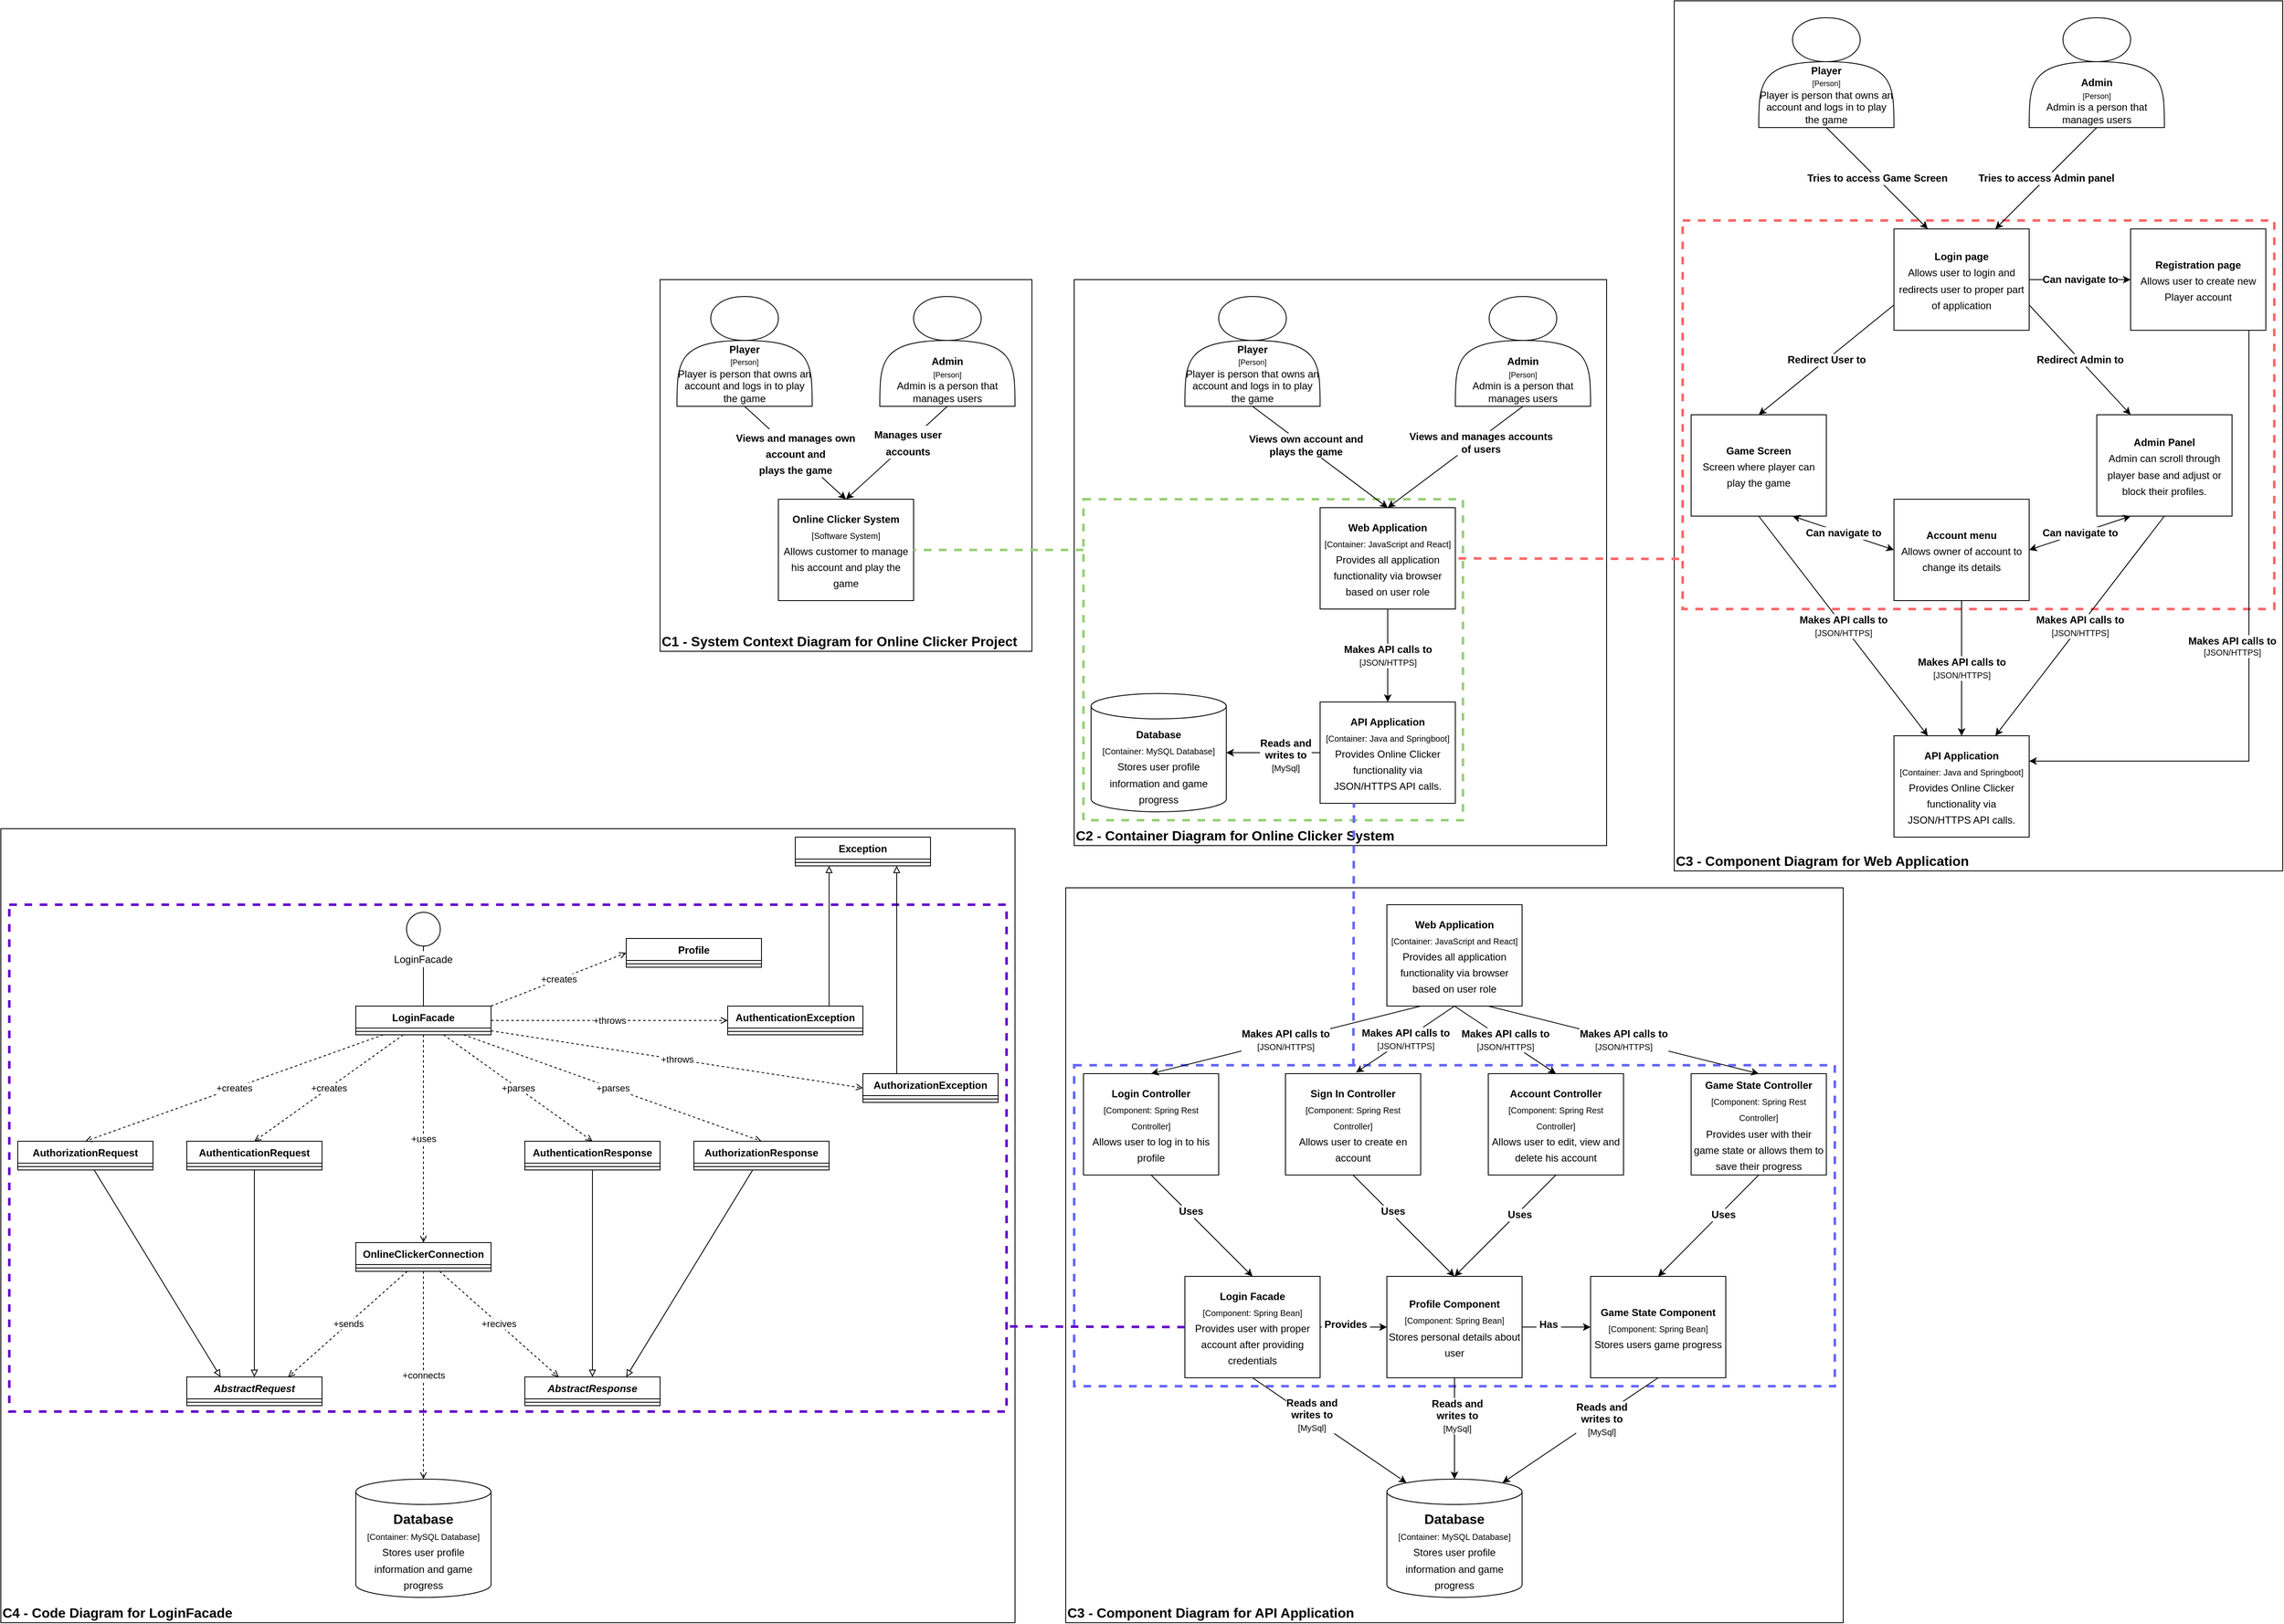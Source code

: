 <mxfile version="15.3.7" type="github">
  <diagram id="0ISwzXjFNcdZjciZv7q1" name="Page-1">
    <mxGraphModel dx="3197" dy="2492" grid="1" gridSize="10" guides="1" tooltips="1" connect="1" arrows="1" fold="1" page="1" pageScale="1" pageWidth="827" pageHeight="1169" math="0" shadow="0">
      <root>
        <mxCell id="0" />
        <mxCell id="1" parent="0" />
        <mxCell id="E9D85HZZWxFbsJ8gUxLa-62" value="&lt;span style=&quot;font-weight: 700&quot;&gt;C4 - Code Diagram for LoginFacade&lt;/span&gt;" style="rounded=0;whiteSpace=wrap;html=1;fontSize=16;fillColor=none;verticalAlign=bottom;align=left;" parent="1" vertex="1">
          <mxGeometry x="-640" y="670" width="1200" height="940" as="geometry" />
        </mxCell>
        <mxCell id="E9D85HZZWxFbsJ8gUxLa-61" value="" style="rounded=0;whiteSpace=wrap;html=1;fontSize=12;fillColor=none;verticalAlign=bottom;dashed=1;strokeColor=#6600CC;strokeWidth=3;" parent="1" vertex="1">
          <mxGeometry x="-630" y="760" width="1180" height="600" as="geometry" />
        </mxCell>
        <mxCell id="sYi6YhOPWc63ynp0zuxQ-149" value="&lt;span style=&quot;font-weight: 700&quot;&gt;C3 - Component Diagram for Web Application&amp;nbsp;&lt;/span&gt;" style="rounded=0;whiteSpace=wrap;html=1;fontSize=16;fillColor=none;verticalAlign=bottom;align=left;" parent="1" vertex="1">
          <mxGeometry x="1340" y="-310" width="720" height="1030" as="geometry" />
        </mxCell>
        <mxCell id="sYi6YhOPWc63ynp0zuxQ-147" value="" style="rounded=0;whiteSpace=wrap;html=1;fontSize=12;fillColor=none;verticalAlign=bottom;dashed=1;strokeColor=#FF6666;strokeWidth=3;" parent="1" vertex="1">
          <mxGeometry x="1350" y="-50" width="700" height="460" as="geometry" />
        </mxCell>
        <mxCell id="sYi6YhOPWc63ynp0zuxQ-122" value="&lt;span style=&quot;font-weight: 700&quot;&gt;C3 - Component Diagram for API Application&lt;/span&gt;" style="rounded=0;whiteSpace=wrap;html=1;fontSize=16;fillColor=none;verticalAlign=bottom;align=left;" parent="1" vertex="1">
          <mxGeometry x="620" y="740" width="920" height="870" as="geometry" />
        </mxCell>
        <mxCell id="sYi6YhOPWc63ynp0zuxQ-120" value="" style="rounded=0;whiteSpace=wrap;html=1;fontSize=12;fillColor=none;verticalAlign=bottom;dashed=1;strokeColor=#6666FF;strokeWidth=3;" parent="1" vertex="1">
          <mxGeometry x="630" y="950" width="900" height="380" as="geometry" />
        </mxCell>
        <mxCell id="sYi6YhOPWc63ynp0zuxQ-25" value="&lt;span style=&quot;font-weight: 700&quot;&gt;C2 - Container Diagram for Online Clicker System&lt;/span&gt;" style="rounded=0;whiteSpace=wrap;html=1;fontSize=16;fillColor=none;verticalAlign=bottom;align=left;" parent="1" vertex="1">
          <mxGeometry x="630" y="20" width="630" height="670" as="geometry" />
        </mxCell>
        <mxCell id="sYi6YhOPWc63ynp0zuxQ-30" value="" style="rounded=0;whiteSpace=wrap;html=1;fontSize=12;fillColor=none;verticalAlign=bottom;dashed=1;strokeColor=#97D077;strokeWidth=3;" parent="1" vertex="1">
          <mxGeometry x="641" y="280" width="449" height="380" as="geometry" />
        </mxCell>
        <mxCell id="sYi6YhOPWc63ynp0zuxQ-7" value="&lt;span style=&quot;font-weight: 700&quot;&gt;C1 - System Context Diagram for Online Clicker Project&lt;/span&gt;" style="rounded=0;whiteSpace=wrap;html=1;fontSize=16;fillColor=none;verticalAlign=bottom;align=left;" parent="1" vertex="1">
          <mxGeometry x="140" y="20" width="440" height="440" as="geometry" />
        </mxCell>
        <mxCell id="sYi6YhOPWc63ynp0zuxQ-5" value="&lt;font style=&quot;font-size: 12px&quot;&gt;&lt;b&gt;Views and manages own&lt;br&gt;account and &lt;br&gt;plays the game&lt;/b&gt;&lt;/font&gt;" style="rounded=0;orthogonalLoop=1;jettySize=auto;html=1;entryX=0.5;entryY=0;entryDx=0;entryDy=0;fontSize=16;exitX=0.5;exitY=1;exitDx=0;exitDy=0;" parent="1" source="sYi6YhOPWc63ynp0zuxQ-1" target="sYi6YhOPWc63ynp0zuxQ-4" edge="1">
          <mxGeometry relative="1" as="geometry" />
        </mxCell>
        <mxCell id="sYi6YhOPWc63ynp0zuxQ-1" value="&lt;b&gt;Player&lt;br&gt;&lt;/b&gt;&lt;font style=&quot;font-size: 9px&quot;&gt;[Person]&lt;br&gt;&lt;/font&gt;Player is person that owns an account and logs in to play the game" style="shape=actor;whiteSpace=wrap;html=1;verticalAlign=bottom;" parent="1" vertex="1">
          <mxGeometry x="160" y="40" width="160" height="130" as="geometry" />
        </mxCell>
        <mxCell id="sYi6YhOPWc63ynp0zuxQ-4" value="&lt;font&gt;&lt;b&gt;&lt;span style=&quot;font-size: 12px&quot;&gt;Online Clicker System&lt;/span&gt;&lt;br&gt;&lt;/b&gt;&lt;font style=&quot;font-size: 10px&quot;&gt;[Software System]&lt;/font&gt;&lt;br&gt;&lt;span style=&quot;font-size: 12px&quot;&gt;Allows customer to manage his account and play the game&lt;/span&gt;&lt;/font&gt;" style="rounded=0;whiteSpace=wrap;html=1;fontSize=16;verticalAlign=middle;" parent="1" vertex="1">
          <mxGeometry x="280" y="280" width="160" height="120" as="geometry" />
        </mxCell>
        <mxCell id="sYi6YhOPWc63ynp0zuxQ-19" style="edgeStyle=none;rounded=0;orthogonalLoop=1;jettySize=auto;html=1;fontSize=12;exitX=0.5;exitY=1;exitDx=0;exitDy=0;entryX=0.5;entryY=0;entryDx=0;entryDy=0;" parent="1" source="sYi6YhOPWc63ynp0zuxQ-8" target="sYi6YhOPWc63ynp0zuxQ-9" edge="1">
          <mxGeometry relative="1" as="geometry">
            <mxPoint x="1090" y="90" as="targetPoint" />
          </mxGeometry>
        </mxCell>
        <mxCell id="sYi6YhOPWc63ynp0zuxQ-23" value="&lt;b&gt;Views own account and&lt;br&gt;plays the game&lt;br&gt;&lt;/b&gt;" style="edgeLabel;html=1;align=center;verticalAlign=middle;resizable=0;points=[];fontSize=12;" parent="sYi6YhOPWc63ynp0zuxQ-19" vertex="1" connectable="0">
          <mxGeometry x="-0.226" y="1" relative="1" as="geometry">
            <mxPoint as="offset" />
          </mxGeometry>
        </mxCell>
        <mxCell id="sYi6YhOPWc63ynp0zuxQ-8" value="&lt;b&gt;Player&lt;br&gt;&lt;/b&gt;&lt;font style=&quot;font-size: 9px&quot;&gt;[Person]&lt;br&gt;&lt;/font&gt;Player is person that owns an account and logs in to play the game" style="shape=actor;whiteSpace=wrap;html=1;verticalAlign=bottom;" parent="1" vertex="1">
          <mxGeometry x="761" y="40" width="160" height="130" as="geometry" />
        </mxCell>
        <mxCell id="sYi6YhOPWc63ynp0zuxQ-16" value="&lt;b&gt;Makes API calls to&lt;/b&gt;&lt;br&gt;&lt;font style=&quot;font-size: 10px&quot;&gt;[JSON/HTTPS]&lt;/font&gt;" style="edgeStyle=none;rounded=0;orthogonalLoop=1;jettySize=auto;html=1;entryX=0.5;entryY=0;entryDx=0;entryDy=0;fontSize=12;" parent="1" source="sYi6YhOPWc63ynp0zuxQ-9" target="sYi6YhOPWc63ynp0zuxQ-10" edge="1">
          <mxGeometry relative="1" as="geometry" />
        </mxCell>
        <mxCell id="sYi6YhOPWc63ynp0zuxQ-9" value="&lt;b&gt;&lt;font style=&quot;font-size: 12px&quot;&gt;Web Application&lt;/font&gt;&lt;/b&gt;&lt;br&gt;&lt;span style=&quot;font-size: 10px&quot;&gt;[Container: JavaScript and React]&lt;/span&gt;&lt;br&gt;&lt;font style=&quot;font-size: 12px&quot;&gt;Provides all application functionality via browser based on user role&lt;/font&gt;" style="rounded=0;whiteSpace=wrap;html=1;fontSize=16;verticalAlign=middle;" parent="1" vertex="1">
          <mxGeometry x="921" y="290" width="160" height="120" as="geometry" />
        </mxCell>
        <mxCell id="sYi6YhOPWc63ynp0zuxQ-21" style="edgeStyle=none;rounded=0;orthogonalLoop=1;jettySize=auto;html=1;entryX=1;entryY=0.5;entryDx=0;entryDy=0;entryPerimeter=0;fontSize=12;" parent="1" source="sYi6YhOPWc63ynp0zuxQ-10" target="sYi6YhOPWc63ynp0zuxQ-11" edge="1">
          <mxGeometry relative="1" as="geometry" />
        </mxCell>
        <mxCell id="sYi6YhOPWc63ynp0zuxQ-22" value="&lt;b&gt;Reads and&lt;/b&gt;&lt;br&gt;&lt;b&gt;writes to&lt;/b&gt;&lt;br&gt;&lt;font style=&quot;font-size: 10px&quot;&gt;[MySql]&lt;/font&gt;" style="edgeLabel;html=1;align=center;verticalAlign=middle;resizable=0;points=[];fontSize=12;" parent="sYi6YhOPWc63ynp0zuxQ-21" vertex="1" connectable="0">
          <mxGeometry x="-0.25" y="3" relative="1" as="geometry">
            <mxPoint as="offset" />
          </mxGeometry>
        </mxCell>
        <mxCell id="sYi6YhOPWc63ynp0zuxQ-10" value="&lt;span style=&quot;font-size: 12px&quot;&gt;&lt;b&gt;API Application&lt;/b&gt;&lt;/span&gt;&lt;br&gt;&lt;font style=&quot;font-size: 10px&quot;&gt;[Container: Java and Springboot]&lt;/font&gt;&lt;br&gt;&lt;span style=&quot;font-size: 12px&quot;&gt;Provides Online Clicker functionality via JSON/HTTPS API calls.&lt;/span&gt;" style="rounded=0;whiteSpace=wrap;html=1;fontSize=16;verticalAlign=middle;" parent="1" vertex="1">
          <mxGeometry x="921" y="520" width="160" height="120" as="geometry" />
        </mxCell>
        <mxCell id="sYi6YhOPWc63ynp0zuxQ-11" value="&lt;b&gt;&lt;font style=&quot;font-size: 12px&quot;&gt;Database&lt;/font&gt;&lt;/b&gt;&lt;br&gt;&lt;font style=&quot;font-size: 10px&quot;&gt;[Container: MySQL Database]&lt;/font&gt;&lt;br&gt;&lt;font style=&quot;font-size: 12px&quot;&gt;Stores user profile information and game progress&lt;/font&gt;" style="shape=cylinder3;whiteSpace=wrap;html=1;boundedLbl=1;backgroundOutline=1;size=15;fontSize=16;fillColor=none;verticalAlign=bottom;" parent="1" vertex="1">
          <mxGeometry x="650" y="510" width="160" height="140" as="geometry" />
        </mxCell>
        <mxCell id="sYi6YhOPWc63ynp0zuxQ-13" style="edgeStyle=none;rounded=0;orthogonalLoop=1;jettySize=auto;html=1;entryX=0.5;entryY=0;entryDx=0;entryDy=0;fontSize=16;exitX=0.5;exitY=1;exitDx=0;exitDy=0;" parent="1" source="sYi6YhOPWc63ynp0zuxQ-12" target="sYi6YhOPWc63ynp0zuxQ-4" edge="1">
          <mxGeometry relative="1" as="geometry" />
        </mxCell>
        <mxCell id="sYi6YhOPWc63ynp0zuxQ-14" value="&lt;font style=&quot;font-size: 12px&quot;&gt;&lt;b&gt;Manages user &lt;br&gt;accounts&lt;/b&gt;&lt;/font&gt;" style="edgeLabel;html=1;align=center;verticalAlign=middle;resizable=0;points=[];fontSize=16;" parent="sYi6YhOPWc63ynp0zuxQ-13" vertex="1" connectable="0">
          <mxGeometry x="-0.226" y="-1" relative="1" as="geometry">
            <mxPoint as="offset" />
          </mxGeometry>
        </mxCell>
        <mxCell id="sYi6YhOPWc63ynp0zuxQ-12" value="&lt;b&gt;Admin&lt;br&gt;&lt;/b&gt;&lt;font style=&quot;font-size: 9px&quot;&gt;[Person]&lt;br&gt;&lt;/font&gt;Admin is a person that manages users" style="shape=actor;whiteSpace=wrap;html=1;verticalAlign=bottom;" parent="1" vertex="1">
          <mxGeometry x="400" y="40" width="160" height="130" as="geometry" />
        </mxCell>
        <mxCell id="sYi6YhOPWc63ynp0zuxQ-20" style="edgeStyle=none;rounded=0;orthogonalLoop=1;jettySize=auto;html=1;entryX=0.5;entryY=0;entryDx=0;entryDy=0;fontSize=12;exitX=0.5;exitY=1;exitDx=0;exitDy=0;" parent="1" source="sYi6YhOPWc63ynp0zuxQ-15" target="sYi6YhOPWc63ynp0zuxQ-9" edge="1">
          <mxGeometry relative="1" as="geometry" />
        </mxCell>
        <mxCell id="sYi6YhOPWc63ynp0zuxQ-24" value="&lt;b&gt;Views and manages accounts&lt;br&gt;of users&lt;br&gt;&lt;/b&gt;" style="edgeLabel;html=1;align=center;verticalAlign=middle;resizable=0;points=[];fontSize=12;" parent="sYi6YhOPWc63ynp0zuxQ-20" vertex="1" connectable="0">
          <mxGeometry x="-0.346" y="4" relative="1" as="geometry">
            <mxPoint as="offset" />
          </mxGeometry>
        </mxCell>
        <mxCell id="sYi6YhOPWc63ynp0zuxQ-15" value="&lt;b&gt;Admin&lt;br&gt;&lt;/b&gt;&lt;font style=&quot;font-size: 9px&quot;&gt;[Person]&lt;br&gt;&lt;/font&gt;Admin is a person that manages users" style="shape=actor;whiteSpace=wrap;html=1;verticalAlign=bottom;" parent="1" vertex="1">
          <mxGeometry x="1081" y="40" width="160" height="130" as="geometry" />
        </mxCell>
        <mxCell id="sYi6YhOPWc63ynp0zuxQ-32" value="" style="endArrow=none;dashed=1;html=1;strokeWidth=3;fontSize=12;entryX=1;entryY=0.5;entryDx=0;entryDy=0;strokeColor=#97D077;" parent="1" target="sYi6YhOPWc63ynp0zuxQ-4" edge="1">
          <mxGeometry width="50" height="50" relative="1" as="geometry">
            <mxPoint x="641" y="340" as="sourcePoint" />
            <mxPoint x="880" y="440" as="targetPoint" />
          </mxGeometry>
        </mxCell>
        <mxCell id="sYi6YhOPWc63ynp0zuxQ-80" value="&lt;b&gt;Database&lt;/b&gt;&lt;br&gt;&lt;font style=&quot;font-size: 10px&quot;&gt;[Container: MySQL Database]&lt;/font&gt;&lt;br&gt;&lt;font style=&quot;font-size: 12px&quot;&gt;Stores user profile information and game progress&lt;/font&gt;" style="shape=cylinder3;whiteSpace=wrap;html=1;boundedLbl=1;backgroundOutline=1;size=15;fontSize=16;fillColor=none;verticalAlign=bottom;" parent="1" vertex="1">
          <mxGeometry x="1000" y="1440" width="160" height="140" as="geometry" />
        </mxCell>
        <mxCell id="sYi6YhOPWc63ynp0zuxQ-81" value="&lt;b&gt;&lt;font style=&quot;font-size: 12px&quot;&gt;Web Application&lt;/font&gt;&lt;/b&gt;&lt;br&gt;&lt;span style=&quot;font-size: 10px&quot;&gt;[Container: JavaScript and React]&lt;/span&gt;&lt;br&gt;&lt;font style=&quot;font-size: 12px&quot;&gt;Provides all application functionality via browser based on user role&lt;/font&gt;" style="rounded=0;whiteSpace=wrap;html=1;fontSize=16;verticalAlign=middle;" parent="1" vertex="1">
          <mxGeometry x="1000" y="760" width="160" height="120" as="geometry" />
        </mxCell>
        <mxCell id="sYi6YhOPWc63ynp0zuxQ-82" value="&lt;span style=&quot;font-size: 12px&quot;&gt;&lt;b&gt;Sign In Controller&lt;/b&gt;&lt;/span&gt;&lt;br&gt;&lt;span style=&quot;font-size: 10px&quot;&gt;[Component: Spring Rest Controller]&lt;/span&gt;&lt;br&gt;&lt;font style=&quot;font-size: 12px&quot;&gt;Allows user to create en account&lt;/font&gt;" style="rounded=0;whiteSpace=wrap;html=1;fontSize=16;verticalAlign=middle;" parent="1" vertex="1">
          <mxGeometry x="880" y="960" width="160" height="120" as="geometry" />
        </mxCell>
        <mxCell id="sYi6YhOPWc63ynp0zuxQ-83" value="&lt;span style=&quot;font-weight: bold ; font-size: 12px&quot;&gt;Login Controller&lt;/span&gt;&lt;br&gt;&lt;font style=&quot;font-size: 10px&quot;&gt;[Component: Spring Rest Controller]&lt;/font&gt;&lt;br&gt;&lt;span style=&quot;font-size: 12px&quot;&gt;Allows user to log in to his profile&lt;/span&gt;" style="rounded=0;whiteSpace=wrap;html=1;fontSize=16;verticalAlign=middle;" parent="1" vertex="1">
          <mxGeometry x="641" y="960" width="160" height="120" as="geometry" />
        </mxCell>
        <mxCell id="sYi6YhOPWc63ynp0zuxQ-84" value="&lt;span style=&quot;font-size: 12px&quot;&gt;&lt;b&gt;Game State Controller&lt;/b&gt;&lt;/span&gt;&lt;br&gt;&lt;font style=&quot;font-size: 10px&quot;&gt;[Component: Spring Rest Controller]&lt;/font&gt;&lt;br&gt;&lt;span style=&quot;font-size: 12px&quot;&gt;Provides user with their game state or allows them to save their progress&lt;/span&gt;" style="rounded=0;whiteSpace=wrap;html=1;fontSize=16;verticalAlign=middle;" parent="1" vertex="1">
          <mxGeometry x="1360" y="960" width="160" height="120" as="geometry" />
        </mxCell>
        <mxCell id="sYi6YhOPWc63ynp0zuxQ-85" value="&lt;span style=&quot;font-size: 12px&quot;&gt;&lt;b&gt;Login Facade&lt;/b&gt;&lt;/span&gt;&lt;br&gt;&lt;font style=&quot;font-size: 10px&quot;&gt;[Component: Spring Bean]&lt;/font&gt;&lt;br&gt;&lt;span style=&quot;font-size: 12px&quot;&gt;Provides user with proper account after providing credentials&lt;/span&gt;" style="rounded=0;whiteSpace=wrap;html=1;fontSize=16;verticalAlign=middle;" parent="1" vertex="1">
          <mxGeometry x="761" y="1200" width="160" height="120" as="geometry" />
        </mxCell>
        <mxCell id="sYi6YhOPWc63ynp0zuxQ-86" value="&lt;span style=&quot;font-size: 12px&quot;&gt;&lt;b&gt;Profile Component&lt;/b&gt;&lt;/span&gt;&lt;br&gt;&lt;font style=&quot;font-size: 10px&quot;&gt;[Component: Spring Bean]&lt;/font&gt;&lt;br&gt;&lt;span style=&quot;font-size: 12px&quot;&gt;Stores personal details about user&lt;/span&gt;" style="rounded=0;whiteSpace=wrap;html=1;fontSize=16;verticalAlign=middle;" parent="1" vertex="1">
          <mxGeometry x="1000" y="1200" width="160" height="120" as="geometry" />
        </mxCell>
        <mxCell id="sYi6YhOPWc63ynp0zuxQ-87" style="edgeStyle=none;rounded=0;orthogonalLoop=1;jettySize=auto;html=1;entryX=0.5;entryY=0;entryDx=0;entryDy=0;entryPerimeter=0;fontSize=12;exitX=0.5;exitY=1;exitDx=0;exitDy=0;" parent="1" source="sYi6YhOPWc63ynp0zuxQ-86" target="sYi6YhOPWc63ynp0zuxQ-80" edge="1">
          <mxGeometry relative="1" as="geometry">
            <mxPoint x="820" y="1450" as="sourcePoint" />
            <mxPoint x="641" y="1450" as="targetPoint" />
          </mxGeometry>
        </mxCell>
        <mxCell id="sYi6YhOPWc63ynp0zuxQ-88" value="&lt;b&gt;Reads and&lt;/b&gt;&lt;br&gt;&lt;b&gt;writes to&lt;/b&gt;&lt;br&gt;&lt;font style=&quot;font-size: 10px&quot;&gt;[MySql]&lt;/font&gt;" style="edgeLabel;html=1;align=center;verticalAlign=middle;resizable=0;points=[];fontSize=12;" parent="sYi6YhOPWc63ynp0zuxQ-87" vertex="1" connectable="0">
          <mxGeometry x="-0.25" y="3" relative="1" as="geometry">
            <mxPoint as="offset" />
          </mxGeometry>
        </mxCell>
        <mxCell id="sYi6YhOPWc63ynp0zuxQ-89" style="edgeStyle=none;rounded=0;orthogonalLoop=1;jettySize=auto;html=1;entryX=0.145;entryY=0;entryDx=0;entryDy=4.35;entryPerimeter=0;fontSize=12;exitX=0.5;exitY=1;exitDx=0;exitDy=0;" parent="1" source="sYi6YhOPWc63ynp0zuxQ-85" target="sYi6YhOPWc63ynp0zuxQ-80" edge="1">
          <mxGeometry relative="1" as="geometry">
            <mxPoint x="1210" y="1330" as="sourcePoint" />
            <mxPoint x="1126.8" y="1454.35" as="targetPoint" />
          </mxGeometry>
        </mxCell>
        <mxCell id="sYi6YhOPWc63ynp0zuxQ-90" value="&lt;b&gt;Reads and&lt;/b&gt;&lt;br&gt;&lt;b&gt;writes to&lt;/b&gt;&lt;br&gt;&lt;font style=&quot;font-size: 10px&quot;&gt;[MySql]&lt;/font&gt;" style="edgeLabel;html=1;align=center;verticalAlign=middle;resizable=0;points=[];fontSize=12;" parent="sYi6YhOPWc63ynp0zuxQ-89" vertex="1" connectable="0">
          <mxGeometry x="-0.25" y="3" relative="1" as="geometry">
            <mxPoint as="offset" />
          </mxGeometry>
        </mxCell>
        <mxCell id="sYi6YhOPWc63ynp0zuxQ-93" style="edgeStyle=none;rounded=0;orthogonalLoop=1;jettySize=auto;html=1;fontSize=12;exitX=0.5;exitY=1;exitDx=0;exitDy=0;entryX=0.5;entryY=0;entryDx=0;entryDy=0;" parent="1" source="sYi6YhOPWc63ynp0zuxQ-82" target="sYi6YhOPWc63ynp0zuxQ-86" edge="1">
          <mxGeometry relative="1" as="geometry">
            <mxPoint x="1210" y="1330" as="sourcePoint" />
            <mxPoint x="1200" y="1200" as="targetPoint" />
          </mxGeometry>
        </mxCell>
        <mxCell id="sYi6YhOPWc63ynp0zuxQ-94" value="&lt;b&gt;Uses&lt;/b&gt;" style="edgeLabel;html=1;align=center;verticalAlign=middle;resizable=0;points=[];fontSize=12;" parent="sYi6YhOPWc63ynp0zuxQ-93" vertex="1" connectable="0">
          <mxGeometry x="-0.25" y="3" relative="1" as="geometry">
            <mxPoint as="offset" />
          </mxGeometry>
        </mxCell>
        <mxCell id="sYi6YhOPWc63ynp0zuxQ-95" style="edgeStyle=none;rounded=0;orthogonalLoop=1;jettySize=auto;html=1;entryX=0.5;entryY=0;entryDx=0;entryDy=0;fontSize=12;exitX=0.5;exitY=1;exitDx=0;exitDy=0;" parent="1" source="sYi6YhOPWc63ynp0zuxQ-84" target="sYi6YhOPWc63ynp0zuxQ-99" edge="1">
          <mxGeometry relative="1" as="geometry">
            <mxPoint x="1220" y="1340" as="sourcePoint" />
            <mxPoint x="1136.8" y="1464.35" as="targetPoint" />
          </mxGeometry>
        </mxCell>
        <mxCell id="sYi6YhOPWc63ynp0zuxQ-96" value="&lt;b&gt;Uses&lt;/b&gt;" style="edgeLabel;html=1;align=center;verticalAlign=middle;resizable=0;points=[];fontSize=12;" parent="sYi6YhOPWc63ynp0zuxQ-95" vertex="1" connectable="0">
          <mxGeometry x="-0.25" y="3" relative="1" as="geometry">
            <mxPoint as="offset" />
          </mxGeometry>
        </mxCell>
        <mxCell id="sYi6YhOPWc63ynp0zuxQ-97" style="edgeStyle=none;rounded=0;orthogonalLoop=1;jettySize=auto;html=1;fontSize=12;exitX=0.5;exitY=1;exitDx=0;exitDy=0;entryX=0.5;entryY=0;entryDx=0;entryDy=0;" parent="1" source="sYi6YhOPWc63ynp0zuxQ-83" target="sYi6YhOPWc63ynp0zuxQ-85" edge="1">
          <mxGeometry relative="1" as="geometry">
            <mxPoint x="1230" y="1350" as="sourcePoint" />
            <mxPoint x="920" y="1200" as="targetPoint" />
          </mxGeometry>
        </mxCell>
        <mxCell id="sYi6YhOPWc63ynp0zuxQ-98" value="&lt;b&gt;Uses&lt;/b&gt;" style="edgeLabel;html=1;align=center;verticalAlign=middle;resizable=0;points=[];fontSize=12;" parent="sYi6YhOPWc63ynp0zuxQ-97" vertex="1" connectable="0">
          <mxGeometry x="-0.25" y="3" relative="1" as="geometry">
            <mxPoint as="offset" />
          </mxGeometry>
        </mxCell>
        <mxCell id="sYi6YhOPWc63ynp0zuxQ-99" value="&lt;span style=&quot;font-size: 12px&quot;&gt;&lt;b&gt;Game State Component&lt;/b&gt;&lt;/span&gt;&lt;br&gt;&lt;font style=&quot;font-size: 10px&quot;&gt;[Component: Spring Bean]&lt;/font&gt;&lt;br&gt;&lt;span style=&quot;font-size: 12px&quot;&gt;Stores users game progress&lt;/span&gt;" style="rounded=0;whiteSpace=wrap;html=1;fontSize=16;verticalAlign=middle;" parent="1" vertex="1">
          <mxGeometry x="1241" y="1200" width="160" height="120" as="geometry" />
        </mxCell>
        <mxCell id="sYi6YhOPWc63ynp0zuxQ-102" style="edgeStyle=none;rounded=0;orthogonalLoop=1;jettySize=auto;html=1;entryX=0.855;entryY=0;entryDx=0;entryDy=4.35;entryPerimeter=0;fontSize=12;exitX=0.5;exitY=1;exitDx=0;exitDy=0;" parent="1" source="sYi6YhOPWc63ynp0zuxQ-99" target="sYi6YhOPWc63ynp0zuxQ-80" edge="1">
          <mxGeometry relative="1" as="geometry">
            <mxPoint x="1317" y="1380" as="sourcePoint" />
            <mxPoint x="1320.66" y="1440" as="targetPoint" />
          </mxGeometry>
        </mxCell>
        <mxCell id="sYi6YhOPWc63ynp0zuxQ-103" value="&lt;b&gt;Reads and&lt;/b&gt;&lt;br&gt;&lt;b&gt;writes to&lt;/b&gt;&lt;br&gt;&lt;font style=&quot;font-size: 10px&quot;&gt;[MySql]&lt;/font&gt;" style="edgeLabel;html=1;align=center;verticalAlign=middle;resizable=0;points=[];fontSize=12;" parent="sYi6YhOPWc63ynp0zuxQ-102" vertex="1" connectable="0">
          <mxGeometry x="-0.25" y="3" relative="1" as="geometry">
            <mxPoint as="offset" />
          </mxGeometry>
        </mxCell>
        <mxCell id="sYi6YhOPWc63ynp0zuxQ-104" value="&lt;span style=&quot;font-size: 12px&quot;&gt;&lt;b&gt;Account Controller&lt;/b&gt;&lt;/span&gt;&lt;br&gt;&lt;font style=&quot;font-size: 10px&quot;&gt;[Component: Spring Rest Controller]&lt;/font&gt;&lt;br&gt;&lt;span style=&quot;font-size: 12px&quot;&gt;Allows user to edit, view and delete his account&lt;/span&gt;&lt;br&gt;" style="rounded=0;whiteSpace=wrap;html=1;fontSize=16;verticalAlign=middle;" parent="1" vertex="1">
          <mxGeometry x="1120" y="960" width="160" height="120" as="geometry" />
        </mxCell>
        <mxCell id="sYi6YhOPWc63ynp0zuxQ-105" style="edgeStyle=none;rounded=0;orthogonalLoop=1;jettySize=auto;html=1;fontSize=12;exitX=0.5;exitY=1;exitDx=0;exitDy=0;entryX=0.5;entryY=0;entryDx=0;entryDy=0;" parent="1" source="sYi6YhOPWc63ynp0zuxQ-104" target="sYi6YhOPWc63ynp0zuxQ-86" edge="1">
          <mxGeometry relative="1" as="geometry">
            <mxPoint x="970" y="1090" as="sourcePoint" />
            <mxPoint x="1090" y="1210" as="targetPoint" />
          </mxGeometry>
        </mxCell>
        <mxCell id="sYi6YhOPWc63ynp0zuxQ-106" value="&lt;b&gt;Uses&lt;/b&gt;" style="edgeLabel;html=1;align=center;verticalAlign=middle;resizable=0;points=[];fontSize=12;" parent="sYi6YhOPWc63ynp0zuxQ-105" vertex="1" connectable="0">
          <mxGeometry x="-0.25" y="3" relative="1" as="geometry">
            <mxPoint as="offset" />
          </mxGeometry>
        </mxCell>
        <mxCell id="sYi6YhOPWc63ynp0zuxQ-107" style="edgeStyle=none;rounded=0;orthogonalLoop=1;jettySize=auto;html=1;fontSize=12;exitX=1;exitY=0.5;exitDx=0;exitDy=0;entryX=0;entryY=0.5;entryDx=0;entryDy=0;" parent="1" source="sYi6YhOPWc63ynp0zuxQ-86" target="sYi6YhOPWc63ynp0zuxQ-99" edge="1">
          <mxGeometry relative="1" as="geometry">
            <mxPoint x="980" y="1100" as="sourcePoint" />
            <mxPoint x="1240" y="1260" as="targetPoint" />
          </mxGeometry>
        </mxCell>
        <mxCell id="sYi6YhOPWc63ynp0zuxQ-108" value="&lt;b&gt;&amp;nbsp;Has&amp;nbsp;&lt;/b&gt;" style="edgeLabel;html=1;align=center;verticalAlign=middle;resizable=0;points=[];fontSize=12;" parent="sYi6YhOPWc63ynp0zuxQ-107" vertex="1" connectable="0">
          <mxGeometry x="-0.25" y="3" relative="1" as="geometry">
            <mxPoint as="offset" />
          </mxGeometry>
        </mxCell>
        <mxCell id="sYi6YhOPWc63ynp0zuxQ-111" value="&lt;b&gt;Makes API calls to&lt;/b&gt;&lt;br&gt;&lt;font style=&quot;font-size: 10px&quot;&gt;[JSON/HTTPS]&lt;/font&gt;" style="edgeStyle=none;rounded=0;orthogonalLoop=1;jettySize=auto;html=1;entryX=0.5;entryY=0;entryDx=0;entryDy=0;fontSize=12;exitX=0.25;exitY=1;exitDx=0;exitDy=0;" parent="1" source="sYi6YhOPWc63ynp0zuxQ-81" target="sYi6YhOPWc63ynp0zuxQ-83" edge="1">
          <mxGeometry relative="1" as="geometry">
            <mxPoint x="1011" y="420" as="sourcePoint" />
            <mxPoint x="1011" y="530" as="targetPoint" />
          </mxGeometry>
        </mxCell>
        <mxCell id="sYi6YhOPWc63ynp0zuxQ-113" value="&lt;b&gt;Makes API calls to&lt;/b&gt;&lt;br&gt;&lt;font style=&quot;font-size: 10px&quot;&gt;[JSON/HTTPS]&lt;/font&gt;" style="edgeStyle=none;rounded=0;orthogonalLoop=1;jettySize=auto;html=1;entryX=0.522;entryY=-0.011;entryDx=0;entryDy=0;fontSize=12;exitX=0.5;exitY=1;exitDx=0;exitDy=0;entryPerimeter=0;" parent="1" source="sYi6YhOPWc63ynp0zuxQ-81" target="sYi6YhOPWc63ynp0zuxQ-82" edge="1">
          <mxGeometry relative="1" as="geometry">
            <mxPoint x="1080" y="930" as="sourcePoint" />
            <mxPoint x="731" y="970" as="targetPoint" />
          </mxGeometry>
        </mxCell>
        <mxCell id="sYi6YhOPWc63ynp0zuxQ-114" value="&lt;b&gt;Makes API calls to&lt;/b&gt;&lt;br&gt;&lt;font style=&quot;font-size: 10px&quot;&gt;[JSON/HTTPS]&lt;/font&gt;" style="edgeStyle=none;rounded=0;orthogonalLoop=1;jettySize=auto;html=1;entryX=0.5;entryY=0;entryDx=0;entryDy=0;fontSize=12;exitX=0.5;exitY=1;exitDx=0;exitDy=0;" parent="1" source="sYi6YhOPWc63ynp0zuxQ-81" target="sYi6YhOPWc63ynp0zuxQ-104" edge="1">
          <mxGeometry relative="1" as="geometry">
            <mxPoint x="1090" y="900" as="sourcePoint" />
            <mxPoint x="741" y="980" as="targetPoint" />
          </mxGeometry>
        </mxCell>
        <mxCell id="sYi6YhOPWc63ynp0zuxQ-115" value="&lt;b&gt;Makes API calls to&lt;/b&gt;&lt;br&gt;&lt;font style=&quot;font-size: 10px&quot;&gt;[JSON/HTTPS]&lt;/font&gt;" style="edgeStyle=none;rounded=0;orthogonalLoop=1;jettySize=auto;html=1;fontSize=12;exitX=0.75;exitY=1;exitDx=0;exitDy=0;entryX=0.5;entryY=0;entryDx=0;entryDy=0;" parent="1" source="sYi6YhOPWc63ynp0zuxQ-81" target="sYi6YhOPWc63ynp0zuxQ-84" edge="1">
          <mxGeometry relative="1" as="geometry">
            <mxPoint x="1070" y="910" as="sourcePoint" />
            <mxPoint x="1390" y="950" as="targetPoint" />
          </mxGeometry>
        </mxCell>
        <mxCell id="sYi6YhOPWc63ynp0zuxQ-117" style="edgeStyle=none;rounded=0;orthogonalLoop=1;jettySize=auto;html=1;fontSize=12;exitX=1;exitY=0.5;exitDx=0;exitDy=0;entryX=0;entryY=0.5;entryDx=0;entryDy=0;" parent="1" source="sYi6YhOPWc63ynp0zuxQ-85" target="sYi6YhOPWc63ynp0zuxQ-86" edge="1">
          <mxGeometry relative="1" as="geometry">
            <mxPoint x="1170" y="1270" as="sourcePoint" />
            <mxPoint x="1251" y="1270" as="targetPoint" />
          </mxGeometry>
        </mxCell>
        <mxCell id="sYi6YhOPWc63ynp0zuxQ-118" value="&lt;b&gt;&amp;nbsp;Provides&amp;nbsp;&lt;/b&gt;" style="edgeLabel;html=1;align=center;verticalAlign=middle;resizable=0;points=[];fontSize=12;" parent="sYi6YhOPWc63ynp0zuxQ-117" vertex="1" connectable="0">
          <mxGeometry x="-0.25" y="3" relative="1" as="geometry">
            <mxPoint as="offset" />
          </mxGeometry>
        </mxCell>
        <mxCell id="sYi6YhOPWc63ynp0zuxQ-121" value="" style="endArrow=none;dashed=1;html=1;strokeWidth=3;fontSize=12;entryX=0.25;entryY=1;entryDx=0;entryDy=0;strokeColor=#6666FF;exitX=0.367;exitY=0.003;exitDx=0;exitDy=0;exitPerimeter=0;" parent="1" source="sYi6YhOPWc63ynp0zuxQ-120" target="sYi6YhOPWc63ynp0zuxQ-10" edge="1">
          <mxGeometry width="50" height="50" relative="1" as="geometry">
            <mxPoint x="651" y="350" as="sourcePoint" />
            <mxPoint x="450" y="350" as="targetPoint" />
          </mxGeometry>
        </mxCell>
        <mxCell id="sYi6YhOPWc63ynp0zuxQ-125" value="&lt;b&gt;Admin&lt;br&gt;&lt;/b&gt;&lt;font style=&quot;font-size: 9px&quot;&gt;[Person]&lt;br&gt;&lt;/font&gt;Admin is a person that manages users" style="shape=actor;whiteSpace=wrap;html=1;verticalAlign=bottom;" parent="1" vertex="1">
          <mxGeometry x="1760" y="-290" width="160" height="130" as="geometry" />
        </mxCell>
        <mxCell id="sYi6YhOPWc63ynp0zuxQ-126" value="&lt;b&gt;Player&lt;br&gt;&lt;/b&gt;&lt;font style=&quot;font-size: 9px&quot;&gt;[Person]&lt;br&gt;&lt;/font&gt;Player is person that owns an account and logs in to play the game" style="shape=actor;whiteSpace=wrap;html=1;verticalAlign=bottom;" parent="1" vertex="1">
          <mxGeometry x="1440" y="-290" width="160" height="130" as="geometry" />
        </mxCell>
        <mxCell id="sYi6YhOPWc63ynp0zuxQ-127" value="&lt;span style=&quot;font-size: 12px&quot;&gt;&lt;b&gt;API Application&lt;/b&gt;&lt;/span&gt;&lt;br&gt;&lt;font style=&quot;font-size: 10px&quot;&gt;[Container: Java and Springboot]&lt;/font&gt;&lt;br&gt;&lt;span style=&quot;font-size: 12px&quot;&gt;Provides Online Clicker functionality via JSON/HTTPS API calls.&lt;/span&gt;" style="rounded=0;whiteSpace=wrap;html=1;fontSize=16;verticalAlign=middle;" parent="1" vertex="1">
          <mxGeometry x="1600" y="560" width="160" height="120" as="geometry" />
        </mxCell>
        <mxCell id="sYi6YhOPWc63ynp0zuxQ-128" value="&lt;b&gt;Makes API calls to&lt;/b&gt;&lt;br&gt;&lt;font style=&quot;font-size: 10px&quot;&gt;[JSON/HTTPS]&lt;/font&gt;" style="edgeStyle=none;rounded=0;orthogonalLoop=1;jettySize=auto;html=1;entryX=0.25;entryY=0;entryDx=0;entryDy=0;fontSize=12;exitX=0.5;exitY=1;exitDx=0;exitDy=0;" parent="1" source="sYi6YhOPWc63ynp0zuxQ-130" target="sYi6YhOPWc63ynp0zuxQ-127" edge="1">
          <mxGeometry relative="1" as="geometry">
            <mxPoint x="1490" y="430.0" as="sourcePoint" />
            <mxPoint x="1490" y="540.0" as="targetPoint" />
          </mxGeometry>
        </mxCell>
        <mxCell id="sYi6YhOPWc63ynp0zuxQ-129" value="&lt;span style=&quot;font-size: 12px&quot;&gt;&lt;b&gt;Login page&lt;/b&gt;&lt;br&gt;Allows user to login and redirects user to proper part of application&lt;br&gt;&lt;/span&gt;" style="rounded=0;whiteSpace=wrap;html=1;fontSize=16;verticalAlign=middle;" parent="1" vertex="1">
          <mxGeometry x="1600" y="-40" width="160" height="120" as="geometry" />
        </mxCell>
        <mxCell id="sYi6YhOPWc63ynp0zuxQ-130" value="&lt;span style=&quot;font-size: 12px&quot;&gt;&lt;b&gt;Game Screen&lt;/b&gt;&lt;br&gt;Screen where player can play the game&lt;br&gt;&lt;/span&gt;" style="rounded=0;whiteSpace=wrap;html=1;fontSize=16;verticalAlign=middle;" parent="1" vertex="1">
          <mxGeometry x="1360" y="180" width="160" height="120" as="geometry" />
        </mxCell>
        <mxCell id="sYi6YhOPWc63ynp0zuxQ-131" value="&lt;span style=&quot;font-size: 12px&quot;&gt;&lt;b&gt;Account menu&lt;/b&gt;&lt;br&gt;Allows owner of account to change its details&lt;br&gt;&lt;/span&gt;" style="rounded=0;whiteSpace=wrap;html=1;fontSize=16;verticalAlign=middle;" parent="1" vertex="1">
          <mxGeometry x="1600" y="280" width="160" height="120" as="geometry" />
        </mxCell>
        <mxCell id="sYi6YhOPWc63ynp0zuxQ-132" value="&lt;span style=&quot;font-size: 12px&quot;&gt;&lt;b&gt;Admin Panel&lt;/b&gt;&lt;br&gt;Admin can scroll through player base and adjust or block their profiles.&lt;br&gt;&lt;/span&gt;" style="rounded=0;whiteSpace=wrap;html=1;fontSize=16;verticalAlign=middle;" parent="1" vertex="1">
          <mxGeometry x="1840" y="180" width="160" height="120" as="geometry" />
        </mxCell>
        <mxCell id="sYi6YhOPWc63ynp0zuxQ-133" value="&lt;b&gt;Makes API calls to&lt;/b&gt;&lt;br&gt;&lt;font style=&quot;font-size: 10px&quot;&gt;[JSON/HTTPS]&lt;/font&gt;" style="edgeStyle=none;rounded=0;orthogonalLoop=1;jettySize=auto;html=1;entryX=0.75;entryY=0;entryDx=0;entryDy=0;fontSize=12;exitX=0.5;exitY=1;exitDx=0;exitDy=0;" parent="1" source="sYi6YhOPWc63ynp0zuxQ-132" target="sYi6YhOPWc63ynp0zuxQ-127" edge="1">
          <mxGeometry relative="1" as="geometry">
            <mxPoint x="1450" y="290" as="sourcePoint" />
            <mxPoint x="1610" y="600" as="targetPoint" />
          </mxGeometry>
        </mxCell>
        <mxCell id="sYi6YhOPWc63ynp0zuxQ-134" value="&lt;b&gt;Makes API calls to&lt;/b&gt;&lt;br&gt;&lt;font style=&quot;font-size: 10px&quot;&gt;[JSON/HTTPS]&lt;/font&gt;" style="edgeStyle=none;rounded=0;orthogonalLoop=1;jettySize=auto;html=1;entryX=0.5;entryY=0;entryDx=0;entryDy=0;fontSize=12;exitX=0.5;exitY=1;exitDx=0;exitDy=0;" parent="1" source="sYi6YhOPWc63ynp0zuxQ-131" target="sYi6YhOPWc63ynp0zuxQ-127" edge="1">
          <mxGeometry relative="1" as="geometry">
            <mxPoint x="1930" y="290" as="sourcePoint" />
            <mxPoint x="1770" y="600" as="targetPoint" />
          </mxGeometry>
        </mxCell>
        <mxCell id="sYi6YhOPWc63ynp0zuxQ-136" value="&lt;b&gt;Can navigate to&lt;/b&gt;" style="edgeStyle=none;rounded=0;orthogonalLoop=1;jettySize=auto;html=1;entryX=1;entryY=0.5;entryDx=0;entryDy=0;fontSize=12;exitX=0.25;exitY=1;exitDx=0;exitDy=0;startArrow=classic;startFill=1;" parent="1" source="sYi6YhOPWc63ynp0zuxQ-132" target="sYi6YhOPWc63ynp0zuxQ-131" edge="1">
          <mxGeometry relative="1" as="geometry">
            <mxPoint x="1940" y="300" as="sourcePoint" />
            <mxPoint x="1780" y="610" as="targetPoint" />
          </mxGeometry>
        </mxCell>
        <mxCell id="sYi6YhOPWc63ynp0zuxQ-137" value="&lt;b&gt;Can navigate to&lt;/b&gt;" style="edgeStyle=none;rounded=0;orthogonalLoop=1;jettySize=auto;html=1;entryX=0;entryY=0.5;entryDx=0;entryDy=0;fontSize=12;exitX=0.75;exitY=1;exitDx=0;exitDy=0;startArrow=classic;startFill=1;" parent="1" source="sYi6YhOPWc63ynp0zuxQ-130" target="sYi6YhOPWc63ynp0zuxQ-131" edge="1">
          <mxGeometry relative="1" as="geometry">
            <mxPoint x="1850" y="190" as="sourcePoint" />
            <mxPoint x="1770" y="350" as="targetPoint" />
          </mxGeometry>
        </mxCell>
        <mxCell id="sYi6YhOPWc63ynp0zuxQ-138" value="&lt;b&gt;Redirect User to&lt;/b&gt;" style="edgeStyle=none;rounded=0;orthogonalLoop=1;jettySize=auto;html=1;entryX=0.5;entryY=0;entryDx=0;entryDy=0;fontSize=12;exitX=0;exitY=0.75;exitDx=0;exitDy=0;" parent="1" source="sYi6YhOPWc63ynp0zuxQ-129" target="sYi6YhOPWc63ynp0zuxQ-130" edge="1">
          <mxGeometry relative="1" as="geometry">
            <mxPoint x="1860" y="200" as="sourcePoint" />
            <mxPoint x="1780" y="360" as="targetPoint" />
          </mxGeometry>
        </mxCell>
        <mxCell id="sYi6YhOPWc63ynp0zuxQ-139" value="&lt;b&gt;Redirect Admin to&lt;/b&gt;" style="edgeStyle=none;rounded=0;orthogonalLoop=1;jettySize=auto;html=1;entryX=0.25;entryY=0;entryDx=0;entryDy=0;fontSize=12;exitX=1;exitY=0.75;exitDx=0;exitDy=0;" parent="1" source="sYi6YhOPWc63ynp0zuxQ-129" target="sYi6YhOPWc63ynp0zuxQ-132" edge="1">
          <mxGeometry relative="1" as="geometry">
            <mxPoint x="1870" y="210" as="sourcePoint" />
            <mxPoint x="1790" y="370" as="targetPoint" />
          </mxGeometry>
        </mxCell>
        <mxCell id="sYi6YhOPWc63ynp0zuxQ-141" value="&lt;b&gt;Tries to access Game Screen&lt;br&gt;&lt;/b&gt;" style="edgeStyle=none;rounded=0;orthogonalLoop=1;jettySize=auto;html=1;entryX=0.25;entryY=0;entryDx=0;entryDy=0;fontSize=12;exitX=0.5;exitY=1;exitDx=0;exitDy=0;" parent="1" source="sYi6YhOPWc63ynp0zuxQ-126" target="sYi6YhOPWc63ynp0zuxQ-129" edge="1">
          <mxGeometry relative="1" as="geometry">
            <mxPoint x="1880" y="220" as="sourcePoint" />
            <mxPoint x="1800" y="380" as="targetPoint" />
          </mxGeometry>
        </mxCell>
        <mxCell id="sYi6YhOPWc63ynp0zuxQ-142" value="&lt;b&gt;Tries to access Admin panel&lt;br&gt;&lt;/b&gt;" style="edgeStyle=none;rounded=0;orthogonalLoop=1;jettySize=auto;html=1;entryX=0.75;entryY=0;entryDx=0;entryDy=0;fontSize=12;exitX=0.5;exitY=1;exitDx=0;exitDy=0;" parent="1" source="sYi6YhOPWc63ynp0zuxQ-125" target="sYi6YhOPWc63ynp0zuxQ-129" edge="1">
          <mxGeometry relative="1" as="geometry">
            <mxPoint x="1890" y="230" as="sourcePoint" />
            <mxPoint x="1810" y="390" as="targetPoint" />
          </mxGeometry>
        </mxCell>
        <mxCell id="E9D85HZZWxFbsJ8gUxLa-2" style="edgeStyle=orthogonalEdgeStyle;rounded=0;orthogonalLoop=1;jettySize=auto;html=1;entryX=1;entryY=0.25;entryDx=0;entryDy=0;" parent="1" source="sYi6YhOPWc63ynp0zuxQ-145" target="sYi6YhOPWc63ynp0zuxQ-127" edge="1">
          <mxGeometry relative="1" as="geometry">
            <Array as="points">
              <mxPoint x="2020" y="590" />
            </Array>
          </mxGeometry>
        </mxCell>
        <mxCell id="E9D85HZZWxFbsJ8gUxLa-3" value="Text" style="edgeLabel;html=1;align=center;verticalAlign=middle;resizable=0;points=[];" parent="E9D85HZZWxFbsJ8gUxLa-2" vertex="1" connectable="0">
          <mxGeometry x="-0.024" y="1" relative="1" as="geometry">
            <mxPoint as="offset" />
          </mxGeometry>
        </mxCell>
        <mxCell id="E9D85HZZWxFbsJ8gUxLa-5" value="&lt;b style=&quot;font-size: 12px&quot;&gt;Makes API calls to&lt;/b&gt;&lt;br style=&quot;font-size: 12px&quot;&gt;&lt;font style=&quot;font-size: 10px&quot;&gt;[JSON/HTTPS]&lt;/font&gt;" style="edgeLabel;html=1;align=center;verticalAlign=middle;resizable=0;points=[];" parent="E9D85HZZWxFbsJ8gUxLa-2" vertex="1" connectable="0">
          <mxGeometry x="-0.029" y="2" relative="1" as="geometry">
            <mxPoint x="-22" as="offset" />
          </mxGeometry>
        </mxCell>
        <mxCell id="sYi6YhOPWc63ynp0zuxQ-145" value="&lt;span style=&quot;font-size: 12px&quot;&gt;&lt;b&gt;Registration page&lt;/b&gt;&lt;br&gt;Allows user to create new Player account&lt;br&gt;&lt;/span&gt;" style="rounded=0;whiteSpace=wrap;html=1;fontSize=16;verticalAlign=middle;" parent="1" vertex="1">
          <mxGeometry x="1880" y="-40" width="160" height="120" as="geometry" />
        </mxCell>
        <mxCell id="sYi6YhOPWc63ynp0zuxQ-146" value="&lt;b&gt;Can navigate to&lt;/b&gt;" style="edgeStyle=none;rounded=0;orthogonalLoop=1;jettySize=auto;html=1;entryX=0;entryY=0.5;entryDx=0;entryDy=0;fontSize=12;exitX=1;exitY=0.5;exitDx=0;exitDy=0;" parent="1" source="sYi6YhOPWc63ynp0zuxQ-129" target="sYi6YhOPWc63ynp0zuxQ-145" edge="1">
          <mxGeometry relative="1" as="geometry">
            <mxPoint x="1770" y="60" as="sourcePoint" />
            <mxPoint x="1890" y="170" as="targetPoint" />
          </mxGeometry>
        </mxCell>
        <mxCell id="sYi6YhOPWc63ynp0zuxQ-148" value="" style="endArrow=none;dashed=1;html=1;strokeWidth=3;fontSize=12;entryX=1;entryY=0.5;entryDx=0;entryDy=0;strokeColor=#FF6666;exitX=-0.006;exitY=0.871;exitDx=0;exitDy=0;exitPerimeter=0;" parent="1" source="sYi6YhOPWc63ynp0zuxQ-147" target="sYi6YhOPWc63ynp0zuxQ-9" edge="1">
          <mxGeometry width="50" height="50" relative="1" as="geometry">
            <mxPoint x="1280" y="349.58" as="sourcePoint" />
            <mxPoint x="1079" y="349.58" as="targetPoint" />
          </mxGeometry>
        </mxCell>
        <mxCell id="E9D85HZZWxFbsJ8gUxLa-43" style="edgeStyle=none;rounded=0;orthogonalLoop=1;jettySize=auto;html=1;entryX=0.5;entryY=0;entryDx=0;entryDy=0;endArrow=block;endFill=0;" parent="1" source="E9D85HZZWxFbsJ8gUxLa-7" target="E9D85HZZWxFbsJ8gUxLa-33" edge="1">
          <mxGeometry relative="1" as="geometry" />
        </mxCell>
        <mxCell id="E9D85HZZWxFbsJ8gUxLa-7" value="AuthenticationRequest" style="swimlane;fontStyle=1;align=center;verticalAlign=top;childLayout=stackLayout;horizontal=1;startSize=26;horizontalStack=0;resizeParent=1;resizeParentMax=0;resizeLast=0;collapsible=1;marginBottom=0;" parent="1" vertex="1">
          <mxGeometry x="-420" y="1040" width="160" height="34" as="geometry" />
        </mxCell>
        <mxCell id="E9D85HZZWxFbsJ8gUxLa-9" value="" style="line;strokeWidth=1;fillColor=none;align=left;verticalAlign=middle;spacingTop=-1;spacingLeft=3;spacingRight=3;rotatable=0;labelPosition=right;points=[];portConstraint=eastwest;" parent="E9D85HZZWxFbsJ8gUxLa-7" vertex="1">
          <mxGeometry y="26" width="160" height="8" as="geometry" />
        </mxCell>
        <mxCell id="E9D85HZZWxFbsJ8gUxLa-13" value="" style="ellipse;whiteSpace=wrap;html=1;aspect=fixed;" parent="1" vertex="1">
          <mxGeometry x="-160" y="769" width="40" height="40" as="geometry" />
        </mxCell>
        <mxCell id="E9D85HZZWxFbsJ8gUxLa-44" style="edgeStyle=none;rounded=0;orthogonalLoop=1;jettySize=auto;html=1;entryX=0.25;entryY=0;entryDx=0;entryDy=0;endArrow=block;endFill=0;" parent="1" source="E9D85HZZWxFbsJ8gUxLa-16" target="E9D85HZZWxFbsJ8gUxLa-33" edge="1">
          <mxGeometry relative="1" as="geometry" />
        </mxCell>
        <mxCell id="E9D85HZZWxFbsJ8gUxLa-16" value="AuthorizationRequest" style="swimlane;fontStyle=1;align=center;verticalAlign=top;childLayout=stackLayout;horizontal=1;startSize=26;horizontalStack=0;resizeParent=1;resizeParentMax=0;resizeLast=0;collapsible=1;marginBottom=0;" parent="1" vertex="1">
          <mxGeometry x="-620" y="1040" width="160" height="34" as="geometry" />
        </mxCell>
        <mxCell id="E9D85HZZWxFbsJ8gUxLa-17" value="" style="line;strokeWidth=1;fillColor=none;align=left;verticalAlign=middle;spacingTop=-1;spacingLeft=3;spacingRight=3;rotatable=0;labelPosition=right;points=[];portConstraint=eastwest;" parent="E9D85HZZWxFbsJ8gUxLa-16" vertex="1">
          <mxGeometry y="26" width="160" height="8" as="geometry" />
        </mxCell>
        <mxCell id="E9D85HZZWxFbsJ8gUxLa-47" value="+uses" style="edgeStyle=none;rounded=0;orthogonalLoop=1;jettySize=auto;html=1;entryX=0.5;entryY=0;entryDx=0;entryDy=0;endArrow=open;endFill=0;dashed=1;" parent="1" source="E9D85HZZWxFbsJ8gUxLa-18" target="E9D85HZZWxFbsJ8gUxLa-41" edge="1">
          <mxGeometry relative="1" as="geometry" />
        </mxCell>
        <mxCell id="E9D85HZZWxFbsJ8gUxLa-48" value="+creates" style="edgeStyle=none;rounded=0;orthogonalLoop=1;jettySize=auto;html=1;entryX=0.5;entryY=0;entryDx=0;entryDy=0;dashed=1;endArrow=open;endFill=0;" parent="1" source="E9D85HZZWxFbsJ8gUxLa-18" target="E9D85HZZWxFbsJ8gUxLa-16" edge="1">
          <mxGeometry relative="1" as="geometry" />
        </mxCell>
        <mxCell id="E9D85HZZWxFbsJ8gUxLa-49" value="+creates" style="edgeStyle=none;rounded=0;orthogonalLoop=1;jettySize=auto;html=1;entryX=0.5;entryY=0;entryDx=0;entryDy=0;dashed=1;endArrow=open;endFill=0;" parent="1" source="E9D85HZZWxFbsJ8gUxLa-18" target="E9D85HZZWxFbsJ8gUxLa-7" edge="1">
          <mxGeometry relative="1" as="geometry" />
        </mxCell>
        <mxCell id="E9D85HZZWxFbsJ8gUxLa-50" value="+parses" style="edgeStyle=none;rounded=0;orthogonalLoop=1;jettySize=auto;html=1;entryX=0.5;entryY=0;entryDx=0;entryDy=0;dashed=1;endArrow=open;endFill=0;" parent="1" source="E9D85HZZWxFbsJ8gUxLa-18" target="E9D85HZZWxFbsJ8gUxLa-35" edge="1">
          <mxGeometry relative="1" as="geometry" />
        </mxCell>
        <mxCell id="E9D85HZZWxFbsJ8gUxLa-51" value="+parses" style="edgeStyle=none;rounded=0;orthogonalLoop=1;jettySize=auto;html=1;entryX=0.5;entryY=0;entryDx=0;entryDy=0;dashed=1;endArrow=open;endFill=0;" parent="1" source="E9D85HZZWxFbsJ8gUxLa-18" target="E9D85HZZWxFbsJ8gUxLa-37" edge="1">
          <mxGeometry relative="1" as="geometry" />
        </mxCell>
        <mxCell id="E9D85HZZWxFbsJ8gUxLa-57" value="+throws" style="edgeStyle=none;rounded=0;orthogonalLoop=1;jettySize=auto;html=1;entryX=0;entryY=0.5;entryDx=0;entryDy=0;dashed=1;endArrow=open;endFill=0;" parent="1" source="E9D85HZZWxFbsJ8gUxLa-18" target="E9D85HZZWxFbsJ8gUxLa-22" edge="1">
          <mxGeometry relative="1" as="geometry" />
        </mxCell>
        <mxCell id="E9D85HZZWxFbsJ8gUxLa-58" value="+throws" style="edgeStyle=none;rounded=0;orthogonalLoop=1;jettySize=auto;html=1;entryX=0;entryY=0.5;entryDx=0;entryDy=0;dashed=1;endArrow=open;endFill=0;" parent="1" source="E9D85HZZWxFbsJ8gUxLa-18" target="E9D85HZZWxFbsJ8gUxLa-20" edge="1">
          <mxGeometry relative="1" as="geometry" />
        </mxCell>
        <mxCell id="E9D85HZZWxFbsJ8gUxLa-18" value="LoginFacade" style="swimlane;fontStyle=1;align=center;verticalAlign=top;childLayout=stackLayout;horizontal=1;startSize=26;horizontalStack=0;resizeParent=1;resizeParentMax=0;resizeLast=0;collapsible=1;marginBottom=0;" parent="1" vertex="1">
          <mxGeometry x="-220" y="880" width="160" height="34" as="geometry" />
        </mxCell>
        <mxCell id="E9D85HZZWxFbsJ8gUxLa-19" value="" style="line;strokeWidth=1;fillColor=none;align=left;verticalAlign=middle;spacingTop=-1;spacingLeft=3;spacingRight=3;rotatable=0;labelPosition=right;points=[];portConstraint=eastwest;" parent="E9D85HZZWxFbsJ8gUxLa-18" vertex="1">
          <mxGeometry y="26" width="160" height="8" as="geometry" />
        </mxCell>
        <mxCell id="E9D85HZZWxFbsJ8gUxLa-30" style="rounded=0;orthogonalLoop=1;jettySize=auto;html=1;entryX=0.25;entryY=1;entryDx=0;entryDy=0;endArrow=block;endFill=0;exitX=0.75;exitY=0;exitDx=0;exitDy=0;" parent="1" source="E9D85HZZWxFbsJ8gUxLa-20" target="E9D85HZZWxFbsJ8gUxLa-26" edge="1">
          <mxGeometry relative="1" as="geometry" />
        </mxCell>
        <mxCell id="E9D85HZZWxFbsJ8gUxLa-20" value="AuthenticationException" style="swimlane;fontStyle=1;align=center;verticalAlign=top;childLayout=stackLayout;horizontal=1;startSize=26;horizontalStack=0;resizeParent=1;resizeParentMax=0;resizeLast=0;collapsible=1;marginBottom=0;" parent="1" vertex="1">
          <mxGeometry x="220" y="880" width="160" height="34" as="geometry" />
        </mxCell>
        <mxCell id="E9D85HZZWxFbsJ8gUxLa-21" value="" style="line;strokeWidth=1;fillColor=none;align=left;verticalAlign=middle;spacingTop=-1;spacingLeft=3;spacingRight=3;rotatable=0;labelPosition=right;points=[];portConstraint=eastwest;" parent="E9D85HZZWxFbsJ8gUxLa-20" vertex="1">
          <mxGeometry y="26" width="160" height="8" as="geometry" />
        </mxCell>
        <mxCell id="E9D85HZZWxFbsJ8gUxLa-31" style="edgeStyle=none;rounded=0;orthogonalLoop=1;jettySize=auto;html=1;endArrow=block;endFill=0;entryX=0.75;entryY=1;entryDx=0;entryDy=0;exitX=0.25;exitY=0;exitDx=0;exitDy=0;" parent="1" source="E9D85HZZWxFbsJ8gUxLa-22" target="E9D85HZZWxFbsJ8gUxLa-26" edge="1">
          <mxGeometry relative="1" as="geometry">
            <mxPoint x="380" y="714" as="targetPoint" />
          </mxGeometry>
        </mxCell>
        <mxCell id="E9D85HZZWxFbsJ8gUxLa-22" value="AuthorizationException" style="swimlane;fontStyle=1;align=center;verticalAlign=top;childLayout=stackLayout;horizontal=1;startSize=26;horizontalStack=0;resizeParent=1;resizeParentMax=0;resizeLast=0;collapsible=1;marginBottom=0;" parent="1" vertex="1">
          <mxGeometry x="380" y="960" width="160" height="34" as="geometry" />
        </mxCell>
        <mxCell id="E9D85HZZWxFbsJ8gUxLa-23" value="" style="line;strokeWidth=1;fillColor=none;align=left;verticalAlign=middle;spacingTop=-1;spacingLeft=3;spacingRight=3;rotatable=0;labelPosition=right;points=[];portConstraint=eastwest;" parent="E9D85HZZWxFbsJ8gUxLa-22" vertex="1">
          <mxGeometry y="26" width="160" height="8" as="geometry" />
        </mxCell>
        <mxCell id="E9D85HZZWxFbsJ8gUxLa-24" value="&lt;b&gt;Database&lt;/b&gt;&lt;br&gt;&lt;font style=&quot;font-size: 10px&quot;&gt;[Container: MySQL Database]&lt;/font&gt;&lt;br&gt;&lt;font style=&quot;font-size: 12px&quot;&gt;Stores user profile information and game progress&lt;/font&gt;" style="shape=cylinder3;whiteSpace=wrap;html=1;boundedLbl=1;backgroundOutline=1;size=15;fontSize=16;fillColor=none;verticalAlign=bottom;" parent="1" vertex="1">
          <mxGeometry x="-220" y="1440" width="160" height="140" as="geometry" />
        </mxCell>
        <mxCell id="E9D85HZZWxFbsJ8gUxLa-26" value="Exception" style="swimlane;fontStyle=1;align=center;verticalAlign=top;childLayout=stackLayout;horizontal=1;startSize=26;horizontalStack=0;resizeParent=1;resizeParentMax=0;resizeLast=0;collapsible=1;marginBottom=0;" parent="1" vertex="1">
          <mxGeometry x="300" y="680" width="160" height="34" as="geometry" />
        </mxCell>
        <mxCell id="E9D85HZZWxFbsJ8gUxLa-27" value="" style="line;strokeWidth=1;fillColor=none;align=left;verticalAlign=middle;spacingTop=-1;spacingLeft=3;spacingRight=3;rotatable=0;labelPosition=right;points=[];portConstraint=eastwest;" parent="E9D85HZZWxFbsJ8gUxLa-26" vertex="1">
          <mxGeometry y="26" width="160" height="8" as="geometry" />
        </mxCell>
        <mxCell id="E9D85HZZWxFbsJ8gUxLa-33" value="AbstractRequest" style="swimlane;fontStyle=3;align=center;verticalAlign=top;childLayout=stackLayout;horizontal=1;startSize=26;horizontalStack=0;resizeParent=1;resizeParentMax=0;resizeLast=0;collapsible=1;marginBottom=0;" parent="1" vertex="1">
          <mxGeometry x="-420" y="1319" width="160" height="34" as="geometry" />
        </mxCell>
        <mxCell id="E9D85HZZWxFbsJ8gUxLa-34" value="" style="line;strokeWidth=1;fillColor=none;align=left;verticalAlign=middle;spacingTop=-1;spacingLeft=3;spacingRight=3;rotatable=0;labelPosition=right;points=[];portConstraint=eastwest;" parent="E9D85HZZWxFbsJ8gUxLa-33" vertex="1">
          <mxGeometry y="26" width="160" height="8" as="geometry" />
        </mxCell>
        <mxCell id="E9D85HZZWxFbsJ8gUxLa-45" style="edgeStyle=none;rounded=0;orthogonalLoop=1;jettySize=auto;html=1;entryX=0.5;entryY=0;entryDx=0;entryDy=0;endArrow=block;endFill=0;" parent="1" source="E9D85HZZWxFbsJ8gUxLa-35" target="E9D85HZZWxFbsJ8gUxLa-39" edge="1">
          <mxGeometry relative="1" as="geometry" />
        </mxCell>
        <mxCell id="E9D85HZZWxFbsJ8gUxLa-35" value="AuthenticationResponse" style="swimlane;fontStyle=1;align=center;verticalAlign=top;childLayout=stackLayout;horizontal=1;startSize=26;horizontalStack=0;resizeParent=1;resizeParentMax=0;resizeLast=0;collapsible=1;marginBottom=0;" parent="1" vertex="1">
          <mxGeometry x="-20" y="1040" width="160" height="34" as="geometry" />
        </mxCell>
        <mxCell id="E9D85HZZWxFbsJ8gUxLa-36" value="" style="line;strokeWidth=1;fillColor=none;align=left;verticalAlign=middle;spacingTop=-1;spacingLeft=3;spacingRight=3;rotatable=0;labelPosition=right;points=[];portConstraint=eastwest;" parent="E9D85HZZWxFbsJ8gUxLa-35" vertex="1">
          <mxGeometry y="26" width="160" height="8" as="geometry" />
        </mxCell>
        <mxCell id="E9D85HZZWxFbsJ8gUxLa-46" style="edgeStyle=none;rounded=0;orthogonalLoop=1;jettySize=auto;html=1;entryX=0.75;entryY=0;entryDx=0;entryDy=0;endArrow=block;endFill=0;" parent="1" source="E9D85HZZWxFbsJ8gUxLa-37" target="E9D85HZZWxFbsJ8gUxLa-39" edge="1">
          <mxGeometry relative="1" as="geometry" />
        </mxCell>
        <mxCell id="E9D85HZZWxFbsJ8gUxLa-37" value="AuthorizationResponse" style="swimlane;fontStyle=1;align=center;verticalAlign=top;childLayout=stackLayout;horizontal=1;startSize=26;horizontalStack=0;resizeParent=1;resizeParentMax=0;resizeLast=0;collapsible=1;marginBottom=0;" parent="1" vertex="1">
          <mxGeometry x="180" y="1040" width="160" height="34" as="geometry" />
        </mxCell>
        <mxCell id="E9D85HZZWxFbsJ8gUxLa-38" value="" style="line;strokeWidth=1;fillColor=none;align=left;verticalAlign=middle;spacingTop=-1;spacingLeft=3;spacingRight=3;rotatable=0;labelPosition=right;points=[];portConstraint=eastwest;" parent="E9D85HZZWxFbsJ8gUxLa-37" vertex="1">
          <mxGeometry y="26" width="160" height="8" as="geometry" />
        </mxCell>
        <mxCell id="E9D85HZZWxFbsJ8gUxLa-39" value="AbstractResponse" style="swimlane;fontStyle=3;align=center;verticalAlign=top;childLayout=stackLayout;horizontal=1;startSize=26;horizontalStack=0;resizeParent=1;resizeParentMax=0;resizeLast=0;collapsible=1;marginBottom=0;" parent="1" vertex="1">
          <mxGeometry x="-20" y="1319" width="160" height="34" as="geometry" />
        </mxCell>
        <mxCell id="E9D85HZZWxFbsJ8gUxLa-40" value="" style="line;strokeWidth=1;fillColor=none;align=left;verticalAlign=middle;spacingTop=-1;spacingLeft=3;spacingRight=3;rotatable=0;labelPosition=right;points=[];portConstraint=eastwest;" parent="E9D85HZZWxFbsJ8gUxLa-39" vertex="1">
          <mxGeometry y="26" width="160" height="8" as="geometry" />
        </mxCell>
        <mxCell id="E9D85HZZWxFbsJ8gUxLa-52" value="+sends" style="edgeStyle=none;rounded=0;orthogonalLoop=1;jettySize=auto;html=1;entryX=0.75;entryY=0;entryDx=0;entryDy=0;dashed=1;endArrow=open;endFill=0;" parent="1" source="E9D85HZZWxFbsJ8gUxLa-41" target="E9D85HZZWxFbsJ8gUxLa-33" edge="1">
          <mxGeometry relative="1" as="geometry" />
        </mxCell>
        <mxCell id="E9D85HZZWxFbsJ8gUxLa-53" value="+recives" style="edgeStyle=none;rounded=0;orthogonalLoop=1;jettySize=auto;html=1;entryX=0.25;entryY=0;entryDx=0;entryDy=0;dashed=1;endArrow=open;endFill=0;" parent="1" source="E9D85HZZWxFbsJ8gUxLa-41" target="E9D85HZZWxFbsJ8gUxLa-39" edge="1">
          <mxGeometry relative="1" as="geometry" />
        </mxCell>
        <mxCell id="E9D85HZZWxFbsJ8gUxLa-54" value="+connects" style="edgeStyle=none;rounded=0;orthogonalLoop=1;jettySize=auto;html=1;dashed=1;endArrow=open;endFill=0;" parent="1" source="E9D85HZZWxFbsJ8gUxLa-41" target="E9D85HZZWxFbsJ8gUxLa-24" edge="1">
          <mxGeometry relative="1" as="geometry" />
        </mxCell>
        <mxCell id="E9D85HZZWxFbsJ8gUxLa-41" value="OnlineClickerConnection" style="swimlane;fontStyle=1;align=center;verticalAlign=top;childLayout=stackLayout;horizontal=1;startSize=26;horizontalStack=0;resizeParent=1;resizeParentMax=0;resizeLast=0;collapsible=1;marginBottom=0;" parent="1" vertex="1">
          <mxGeometry x="-220" y="1160" width="160" height="34" as="geometry" />
        </mxCell>
        <mxCell id="E9D85HZZWxFbsJ8gUxLa-42" value="" style="line;strokeWidth=1;fillColor=none;align=left;verticalAlign=middle;spacingTop=-1;spacingLeft=3;spacingRight=3;rotatable=0;labelPosition=right;points=[];portConstraint=eastwest;" parent="E9D85HZZWxFbsJ8gUxLa-41" vertex="1">
          <mxGeometry y="26" width="160" height="8" as="geometry" />
        </mxCell>
        <mxCell id="E9D85HZZWxFbsJ8gUxLa-55" value="Profile" style="swimlane;fontStyle=1;align=center;verticalAlign=top;childLayout=stackLayout;horizontal=1;startSize=26;horizontalStack=0;resizeParent=1;resizeParentMax=0;resizeLast=0;collapsible=1;marginBottom=0;" parent="1" vertex="1">
          <mxGeometry x="100" y="800" width="160" height="34" as="geometry" />
        </mxCell>
        <mxCell id="E9D85HZZWxFbsJ8gUxLa-56" value="" style="line;strokeWidth=1;fillColor=none;align=left;verticalAlign=middle;spacingTop=-1;spacingLeft=3;spacingRight=3;rotatable=0;labelPosition=right;points=[];portConstraint=eastwest;" parent="E9D85HZZWxFbsJ8gUxLa-55" vertex="1">
          <mxGeometry y="26" width="160" height="8" as="geometry" />
        </mxCell>
        <mxCell id="E9D85HZZWxFbsJ8gUxLa-59" value="+creates" style="edgeStyle=none;rounded=0;orthogonalLoop=1;jettySize=auto;html=1;entryX=0;entryY=0.5;entryDx=0;entryDy=0;dashed=1;endArrow=open;endFill=0;exitX=1;exitY=0;exitDx=0;exitDy=0;" parent="1" source="E9D85HZZWxFbsJ8gUxLa-18" target="E9D85HZZWxFbsJ8gUxLa-55" edge="1">
          <mxGeometry relative="1" as="geometry" />
        </mxCell>
        <mxCell id="E9D85HZZWxFbsJ8gUxLa-63" value="" style="endArrow=none;dashed=1;html=1;strokeWidth=3;fontSize=12;strokeColor=#6600CC;exitX=0;exitY=0.5;exitDx=0;exitDy=0;entryX=1.002;entryY=0.832;entryDx=0;entryDy=0;entryPerimeter=0;" parent="1" source="sYi6YhOPWc63ynp0zuxQ-85" target="E9D85HZZWxFbsJ8gUxLa-61" edge="1">
          <mxGeometry width="50" height="50" relative="1" as="geometry">
            <mxPoint x="530.0" y="1200" as="sourcePoint" />
            <mxPoint x="530.7" y="888.86" as="targetPoint" />
          </mxGeometry>
        </mxCell>
        <mxCell id="E9D85HZZWxFbsJ8gUxLa-64" value="" style="endArrow=none;html=1;strokeColor=#000000;exitX=0.5;exitY=0;exitDx=0;exitDy=0;" parent="1" source="E9D85HZZWxFbsJ8gUxLa-18" target="E9D85HZZWxFbsJ8gUxLa-13" edge="1">
          <mxGeometry width="50" height="50" relative="1" as="geometry">
            <mxPoint x="-60" y="910" as="sourcePoint" />
            <mxPoint x="-10" y="860" as="targetPoint" />
          </mxGeometry>
        </mxCell>
        <mxCell id="E9D85HZZWxFbsJ8gUxLa-14" value="LoginFacade" style="text;html=1;strokeColor=none;fillColor=default;align=center;verticalAlign=middle;whiteSpace=wrap;rounded=0;labelBackgroundColor=#FFFFFF;labelBorderColor=none;" parent="1" vertex="1">
          <mxGeometry x="-180" y="815" width="80" height="19" as="geometry" />
        </mxCell>
      </root>
    </mxGraphModel>
  </diagram>
</mxfile>
